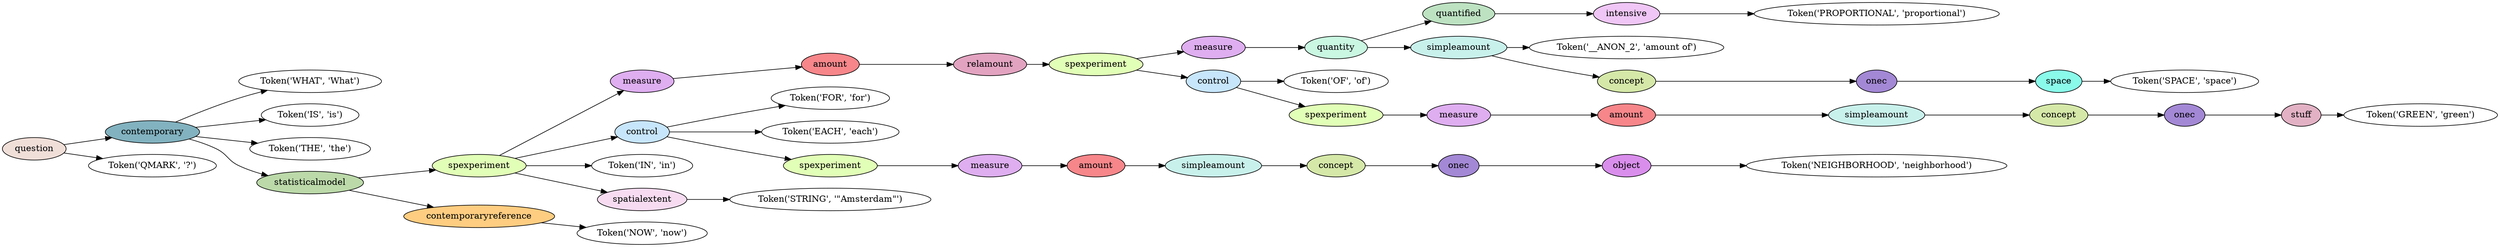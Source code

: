 digraph G {
rankdir=LR;
0 [label="Token('WHAT', 'What')"];
1 [label="Token('IS', 'is')"];
2 [label="Token('THE', 'the')"];
3 [label="Token('PROPORTIONAL', 'proportional')"];
4 [fillcolor="#efc6f5", label=intensive, style=filled];
4 -> 3;
5 [fillcolor="#bde2c2", label=quantified, style=filled];
5 -> 4;
6 [label="Token('__ANON_2', 'amount of')"];
7 [label="Token('SPACE', 'space')"];
8 [fillcolor="#8afaea", label=space, style=filled];
8 -> 7;
9 [fillcolor="#a388d5", label=onec, style=filled];
9 -> 8;
10 [fillcolor="#d5e8a8", label=concept, style=filled];
10 -> 9;
11 [fillcolor="#c9f1ec", label=simpleamount, style=filled];
11 -> 6;
11 -> 10;
12 [fillcolor="#c9f7e1", label=quantity, style=filled];
12 -> 5;
12 -> 11;
13 [fillcolor="#deaef0", label=measure, style=filled];
13 -> 12;
14 [label="Token('OF', 'of')"];
15 [label="Token('GREEN', 'green')"];
16 [fillcolor="#e2b1c4", label=stuff, style=filled];
16 -> 15;
17 [fillcolor="#a388d5", label=onec, style=filled];
17 -> 16;
18 [fillcolor="#d5e8a8", label=concept, style=filled];
18 -> 17;
19 [fillcolor="#c9f1ec", label=simpleamount, style=filled];
19 -> 18;
20 [fillcolor="#f6868a", label=amount, style=filled];
20 -> 19;
21 [fillcolor="#deaef0", label=measure, style=filled];
21 -> 20;
22 [fillcolor="#e2ffb7", label=spexperiment, style=filled];
22 -> 21;
23 [fillcolor="#c7e5fb", label=control, style=filled];
23 -> 14;
23 -> 22;
24 [fillcolor="#e2ffb7", label=spexperiment, style=filled];
24 -> 13;
24 -> 23;
25 [fillcolor="#e2a3c0", label=relamount, style=filled];
25 -> 24;
26 [fillcolor="#f6868a", label=amount, style=filled];
26 -> 25;
27 [fillcolor="#deaef0", label=measure, style=filled];
27 -> 26;
28 [label="Token('FOR', 'for')"];
29 [label="Token('EACH', 'each')"];
30 [label="Token('NEIGHBORHOOD', 'neighborhood')"];
31 [fillcolor="#d98eec", label=object, style=filled];
31 -> 30;
32 [fillcolor="#a388d5", label=onec, style=filled];
32 -> 31;
33 [fillcolor="#d5e8a8", label=concept, style=filled];
33 -> 32;
34 [fillcolor="#c9f1ec", label=simpleamount, style=filled];
34 -> 33;
35 [fillcolor="#f6868a", label=amount, style=filled];
35 -> 34;
36 [fillcolor="#deaef0", label=measure, style=filled];
36 -> 35;
37 [fillcolor="#e2ffb7", label=spexperiment, style=filled];
37 -> 36;
38 [fillcolor="#c7e5fb", label=control, style=filled];
38 -> 28;
38 -> 29;
38 -> 37;
39 [label="Token('IN', 'in')"];
40 [label="Token('STRING', '\"Amsterdam\"')"];
41 [fillcolor="#f7dcf1", label=spatialextent, style=filled];
41 -> 40;
42 [fillcolor="#e2ffb7", label=spexperiment, style=filled];
42 -> 27;
42 -> 38;
42 -> 39;
42 -> 41;
43 [label="Token('NOW', 'now')"];
44 [fillcolor="#ffcd81", label=contemporaryreference, style=filled];
44 -> 43;
45 [fillcolor="#bbd9a9", label=statisticalmodel, style=filled];
45 -> 42;
45 -> 44;
46 [fillcolor="#82b2bf", label=contemporary, style=filled];
46 -> 0;
46 -> 1;
46 -> 2;
46 -> 45;
47 [label="Token('QMARK', '?')"];
48 [fillcolor="#f0ded8", label=question, style=filled];
48 -> 46;
48 -> 47;
}
